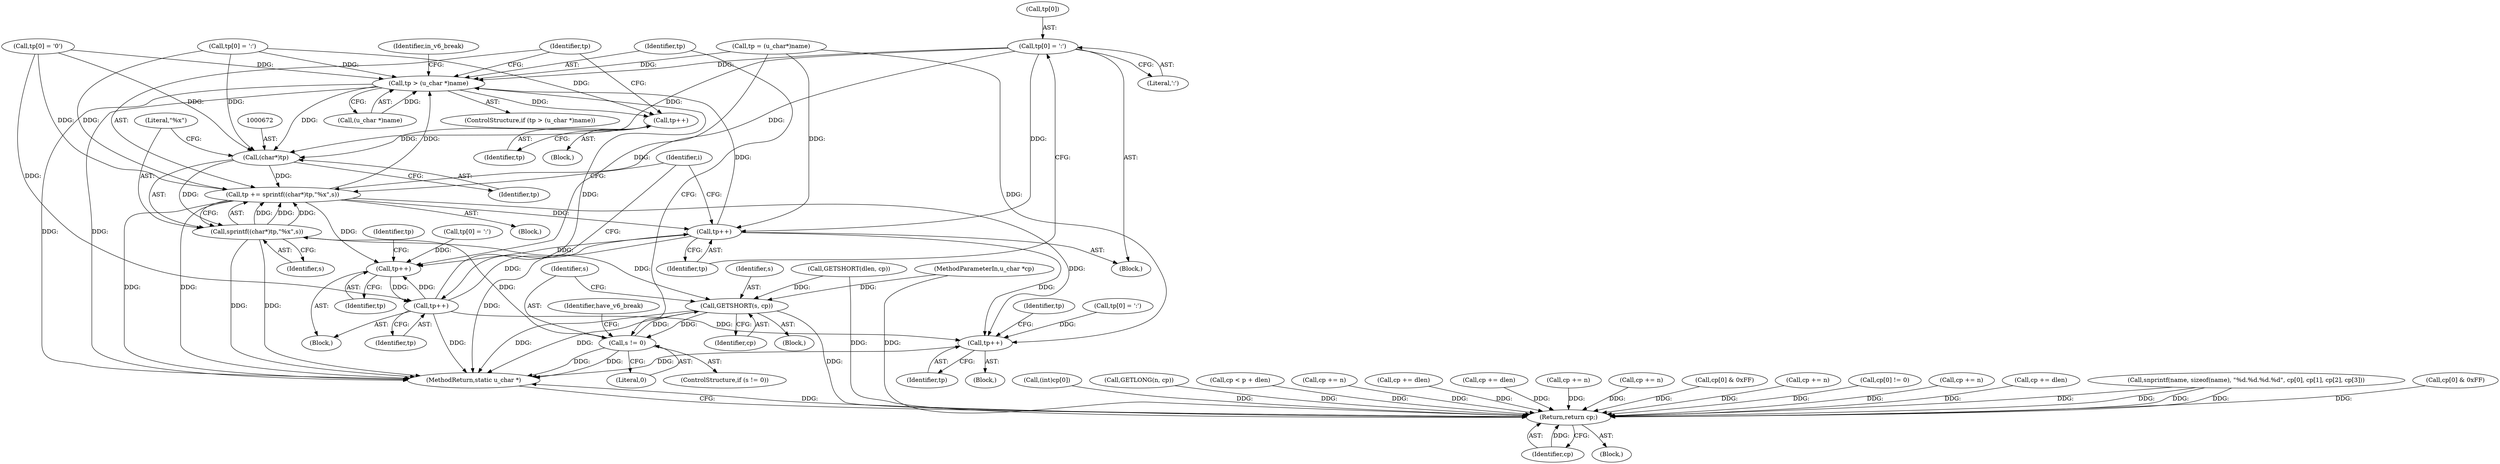 digraph "0_php-src_2fefae47716d501aec41c1102f3fd4531f070b05_0@pointer" {
"1000688" [label="(Call,tp[0] = ':')"];
"1000652" [label="(Call,tp > (u_char *)name)"];
"1000666" [label="(Call,tp++)"];
"1000671" [label="(Call,(char*)tp)"];
"1000668" [label="(Call,tp += sprintf((char*)tp,\"%x\",s))"];
"1000693" [label="(Call,tp++)"];
"1000705" [label="(Call,tp++)"];
"1000712" [label="(Call,tp++)"];
"1000724" [label="(Call,tp++)"];
"1000670" [label="(Call,sprintf((char*)tp,\"%x\",s))"];
"1000643" [label="(Call,GETSHORT(s, cp))"];
"1000647" [label="(Call,s != 0)"];
"1001216" [label="(Return,return cp;)"];
"1000673" [label="(Identifier,tp)"];
"1000699" [label="(Block,)"];
"1000718" [label="(Block,)"];
"1000667" [label="(Identifier,tp)"];
"1000757" [label="(Call,(int)cp[0])"];
"1000689" [label="(Call,tp[0])"];
"1000166" [label="(Call,GETSHORT(dlen, cp))"];
"1000694" [label="(Identifier,tp)"];
"1000661" [label="(Call,tp[0] = ':')"];
"1000705" [label="(Call,tp++)"];
"1000709" [label="(Identifier,tp)"];
"1000681" [label="(Block,)"];
"1000692" [label="(Literal,':')"];
"1000671" [label="(Call,(char*)tp)"];
"1001216" [label="(Return,return cp;)"];
"1000618" [label="(Call,GETLONG(n, cp))"];
"1000653" [label="(Identifier,tp)"];
"1000649" [label="(Literal,0)"];
"1000668" [label="(Call,tp += sprintf((char*)tp,\"%x\",s))"];
"1000724" [label="(Call,tp++)"];
"1000983" [label="(Call,cp < p + dlen)"];
"1000657" [label="(Block,)"];
"1001013" [label="(Call,cp += n)"];
"1000645" [label="(Identifier,cp)"];
"1001212" [label="(Call,cp += dlen)"];
"1000688" [label="(Call,tp[0] = ':')"];
"1000659" [label="(Identifier,in_v6_break)"];
"1000272" [label="(Call,cp += dlen)"];
"1000405" [label="(Call,cp += n)"];
"1000650" [label="(Block,)"];
"1000642" [label="(Block,)"];
"1001217" [label="(Identifier,cp)"];
"1000707" [label="(Call,tp[0] = '0')"];
"1000641" [label="(Identifier,i)"];
"1000680" [label="(Identifier,have_v6_break)"];
"1000670" [label="(Call,sprintf((char*)tp,\"%x\",s))"];
"1001218" [label="(MethodReturn,static u_char *)"];
"1000647" [label="(Call,s != 0)"];
"1000713" [label="(Identifier,tp)"];
"1000648" [label="(Identifier,s)"];
"1000652" [label="(Call,tp > (u_char *)name)"];
"1000112" [label="(Block,)"];
"1000654" [label="(Call,(u_char *)name)"];
"1000693" [label="(Call,tp++)"];
"1000674" [label="(Literal,\"%x\")"];
"1000725" [label="(Identifier,tp)"];
"1000628" [label="(Call,tp = (u_char*)name)"];
"1000728" [label="(Identifier,tp)"];
"1000646" [label="(ControlStructure,if (s != 0))"];
"1001078" [label="(Call,cp += n)"];
"1000700" [label="(Call,tp[0] = ':')"];
"1001153" [label="(Call,cp[0] & 0xFF)"];
"1000651" [label="(ControlStructure,if (tp > (u_char *)name))"];
"1000644" [label="(Identifier,s)"];
"1001195" [label="(Call,cp += n)"];
"1000801" [label="(Call,cp[0] != 0)"];
"1000351" [label="(Call,cp += n)"];
"1000490" [label="(Call,cp += dlen)"];
"1000719" [label="(Call,tp[0] = ':')"];
"1000706" [label="(Identifier,tp)"];
"1000675" [label="(Identifier,s)"];
"1000249" [label="(Call,snprintf(name, sizeof(name), \"%d.%d.%d.%d\", cp[0], cp[1], cp[2], cp[3]))"];
"1000829" [label="(Call,cp[0] & 0xFF)"];
"1000712" [label="(Call,tp++)"];
"1000666" [label="(Call,tp++)"];
"1000669" [label="(Identifier,tp)"];
"1000106" [label="(MethodParameterIn,u_char *cp)"];
"1000643" [label="(Call,GETSHORT(s, cp))"];
"1000688" -> "1000681"  [label="AST: "];
"1000688" -> "1000692"  [label="CFG: "];
"1000689" -> "1000688"  [label="AST: "];
"1000692" -> "1000688"  [label="AST: "];
"1000694" -> "1000688"  [label="CFG: "];
"1000688" -> "1000652"  [label="DDG: "];
"1000688" -> "1000668"  [label="DDG: "];
"1000688" -> "1000671"  [label="DDG: "];
"1000688" -> "1000693"  [label="DDG: "];
"1000652" -> "1000651"  [label="AST: "];
"1000652" -> "1000654"  [label="CFG: "];
"1000653" -> "1000652"  [label="AST: "];
"1000654" -> "1000652"  [label="AST: "];
"1000659" -> "1000652"  [label="CFG: "];
"1000669" -> "1000652"  [label="CFG: "];
"1000652" -> "1001218"  [label="DDG: "];
"1000652" -> "1001218"  [label="DDG: "];
"1000628" -> "1000652"  [label="DDG: "];
"1000707" -> "1000652"  [label="DDG: "];
"1000661" -> "1000652"  [label="DDG: "];
"1000712" -> "1000652"  [label="DDG: "];
"1000693" -> "1000652"  [label="DDG: "];
"1000668" -> "1000652"  [label="DDG: "];
"1000654" -> "1000652"  [label="DDG: "];
"1000652" -> "1000666"  [label="DDG: "];
"1000652" -> "1000671"  [label="DDG: "];
"1000666" -> "1000657"  [label="AST: "];
"1000666" -> "1000667"  [label="CFG: "];
"1000667" -> "1000666"  [label="AST: "];
"1000669" -> "1000666"  [label="CFG: "];
"1000661" -> "1000666"  [label="DDG: "];
"1000666" -> "1000671"  [label="DDG: "];
"1000671" -> "1000670"  [label="AST: "];
"1000671" -> "1000673"  [label="CFG: "];
"1000672" -> "1000671"  [label="AST: "];
"1000673" -> "1000671"  [label="AST: "];
"1000674" -> "1000671"  [label="CFG: "];
"1000671" -> "1000668"  [label="DDG: "];
"1000671" -> "1000670"  [label="DDG: "];
"1000707" -> "1000671"  [label="DDG: "];
"1000661" -> "1000671"  [label="DDG: "];
"1000668" -> "1000650"  [label="AST: "];
"1000668" -> "1000670"  [label="CFG: "];
"1000669" -> "1000668"  [label="AST: "];
"1000670" -> "1000668"  [label="AST: "];
"1000641" -> "1000668"  [label="CFG: "];
"1000668" -> "1001218"  [label="DDG: "];
"1000668" -> "1001218"  [label="DDG: "];
"1000670" -> "1000668"  [label="DDG: "];
"1000670" -> "1000668"  [label="DDG: "];
"1000670" -> "1000668"  [label="DDG: "];
"1000707" -> "1000668"  [label="DDG: "];
"1000661" -> "1000668"  [label="DDG: "];
"1000668" -> "1000693"  [label="DDG: "];
"1000668" -> "1000705"  [label="DDG: "];
"1000668" -> "1000724"  [label="DDG: "];
"1000693" -> "1000681"  [label="AST: "];
"1000693" -> "1000694"  [label="CFG: "];
"1000694" -> "1000693"  [label="AST: "];
"1000641" -> "1000693"  [label="CFG: "];
"1000693" -> "1001218"  [label="DDG: "];
"1000628" -> "1000693"  [label="DDG: "];
"1000712" -> "1000693"  [label="DDG: "];
"1000693" -> "1000705"  [label="DDG: "];
"1000693" -> "1000724"  [label="DDG: "];
"1000705" -> "1000699"  [label="AST: "];
"1000705" -> "1000706"  [label="CFG: "];
"1000706" -> "1000705"  [label="AST: "];
"1000709" -> "1000705"  [label="CFG: "];
"1000628" -> "1000705"  [label="DDG: "];
"1000700" -> "1000705"  [label="DDG: "];
"1000712" -> "1000705"  [label="DDG: "];
"1000705" -> "1000712"  [label="DDG: "];
"1000712" -> "1000699"  [label="AST: "];
"1000712" -> "1000713"  [label="CFG: "];
"1000713" -> "1000712"  [label="AST: "];
"1000641" -> "1000712"  [label="CFG: "];
"1000712" -> "1001218"  [label="DDG: "];
"1000707" -> "1000712"  [label="DDG: "];
"1000712" -> "1000724"  [label="DDG: "];
"1000724" -> "1000718"  [label="AST: "];
"1000724" -> "1000725"  [label="CFG: "];
"1000725" -> "1000724"  [label="AST: "];
"1000728" -> "1000724"  [label="CFG: "];
"1000724" -> "1001218"  [label="DDG: "];
"1000628" -> "1000724"  [label="DDG: "];
"1000719" -> "1000724"  [label="DDG: "];
"1000670" -> "1000675"  [label="CFG: "];
"1000674" -> "1000670"  [label="AST: "];
"1000675" -> "1000670"  [label="AST: "];
"1000670" -> "1001218"  [label="DDG: "];
"1000670" -> "1001218"  [label="DDG: "];
"1000670" -> "1000643"  [label="DDG: "];
"1000647" -> "1000670"  [label="DDG: "];
"1000643" -> "1000642"  [label="AST: "];
"1000643" -> "1000645"  [label="CFG: "];
"1000644" -> "1000643"  [label="AST: "];
"1000645" -> "1000643"  [label="AST: "];
"1000648" -> "1000643"  [label="CFG: "];
"1000643" -> "1001218"  [label="DDG: "];
"1000643" -> "1001218"  [label="DDG: "];
"1000647" -> "1000643"  [label="DDG: "];
"1000166" -> "1000643"  [label="DDG: "];
"1000106" -> "1000643"  [label="DDG: "];
"1000643" -> "1000647"  [label="DDG: "];
"1000643" -> "1001216"  [label="DDG: "];
"1000647" -> "1000646"  [label="AST: "];
"1000647" -> "1000649"  [label="CFG: "];
"1000648" -> "1000647"  [label="AST: "];
"1000649" -> "1000647"  [label="AST: "];
"1000653" -> "1000647"  [label="CFG: "];
"1000680" -> "1000647"  [label="CFG: "];
"1000647" -> "1001218"  [label="DDG: "];
"1000647" -> "1001218"  [label="DDG: "];
"1001216" -> "1000112"  [label="AST: "];
"1001216" -> "1001217"  [label="CFG: "];
"1001217" -> "1001216"  [label="AST: "];
"1001218" -> "1001216"  [label="CFG: "];
"1001216" -> "1001218"  [label="DDG: "];
"1001217" -> "1001216"  [label="DDG: "];
"1000983" -> "1001216"  [label="DDG: "];
"1001153" -> "1001216"  [label="DDG: "];
"1000829" -> "1001216"  [label="DDG: "];
"1000249" -> "1001216"  [label="DDG: "];
"1000249" -> "1001216"  [label="DDG: "];
"1000249" -> "1001216"  [label="DDG: "];
"1000249" -> "1001216"  [label="DDG: "];
"1000490" -> "1001216"  [label="DDG: "];
"1001195" -> "1001216"  [label="DDG: "];
"1000757" -> "1001216"  [label="DDG: "];
"1000272" -> "1001216"  [label="DDG: "];
"1000166" -> "1001216"  [label="DDG: "];
"1000801" -> "1001216"  [label="DDG: "];
"1001212" -> "1001216"  [label="DDG: "];
"1000405" -> "1001216"  [label="DDG: "];
"1001013" -> "1001216"  [label="DDG: "];
"1001078" -> "1001216"  [label="DDG: "];
"1000351" -> "1001216"  [label="DDG: "];
"1000618" -> "1001216"  [label="DDG: "];
"1000106" -> "1001216"  [label="DDG: "];
}
